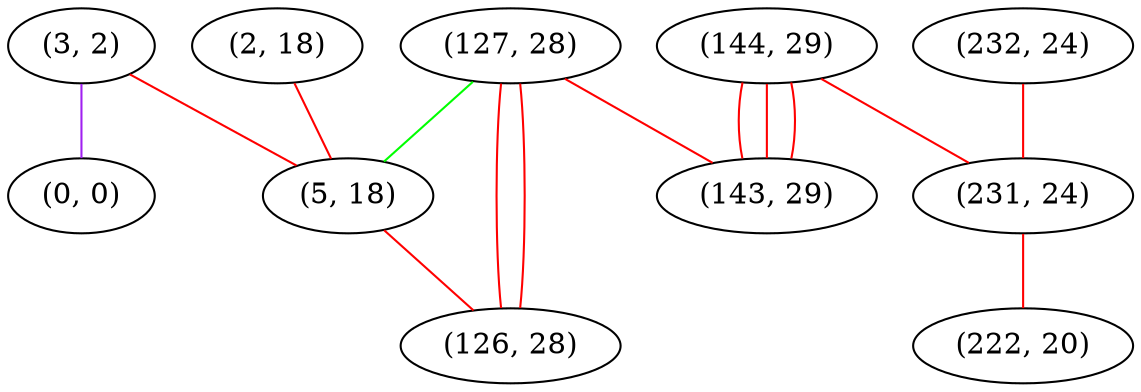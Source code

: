 graph "" {
"(127, 28)";
"(3, 2)";
"(232, 24)";
"(2, 18)";
"(144, 29)";
"(231, 24)";
"(5, 18)";
"(0, 0)";
"(126, 28)";
"(143, 29)";
"(222, 20)";
"(127, 28)" -- "(126, 28)"  [color=red, key=0, weight=1];
"(127, 28)" -- "(126, 28)"  [color=red, key=1, weight=1];
"(127, 28)" -- "(143, 29)"  [color=red, key=0, weight=1];
"(127, 28)" -- "(5, 18)"  [color=green, key=0, weight=2];
"(3, 2)" -- "(0, 0)"  [color=purple, key=0, weight=4];
"(3, 2)" -- "(5, 18)"  [color=red, key=0, weight=1];
"(232, 24)" -- "(231, 24)"  [color=red, key=0, weight=1];
"(2, 18)" -- "(5, 18)"  [color=red, key=0, weight=1];
"(144, 29)" -- "(143, 29)"  [color=red, key=0, weight=1];
"(144, 29)" -- "(143, 29)"  [color=red, key=1, weight=1];
"(144, 29)" -- "(143, 29)"  [color=red, key=2, weight=1];
"(144, 29)" -- "(231, 24)"  [color=red, key=0, weight=1];
"(231, 24)" -- "(222, 20)"  [color=red, key=0, weight=1];
"(5, 18)" -- "(126, 28)"  [color=red, key=0, weight=1];
}
